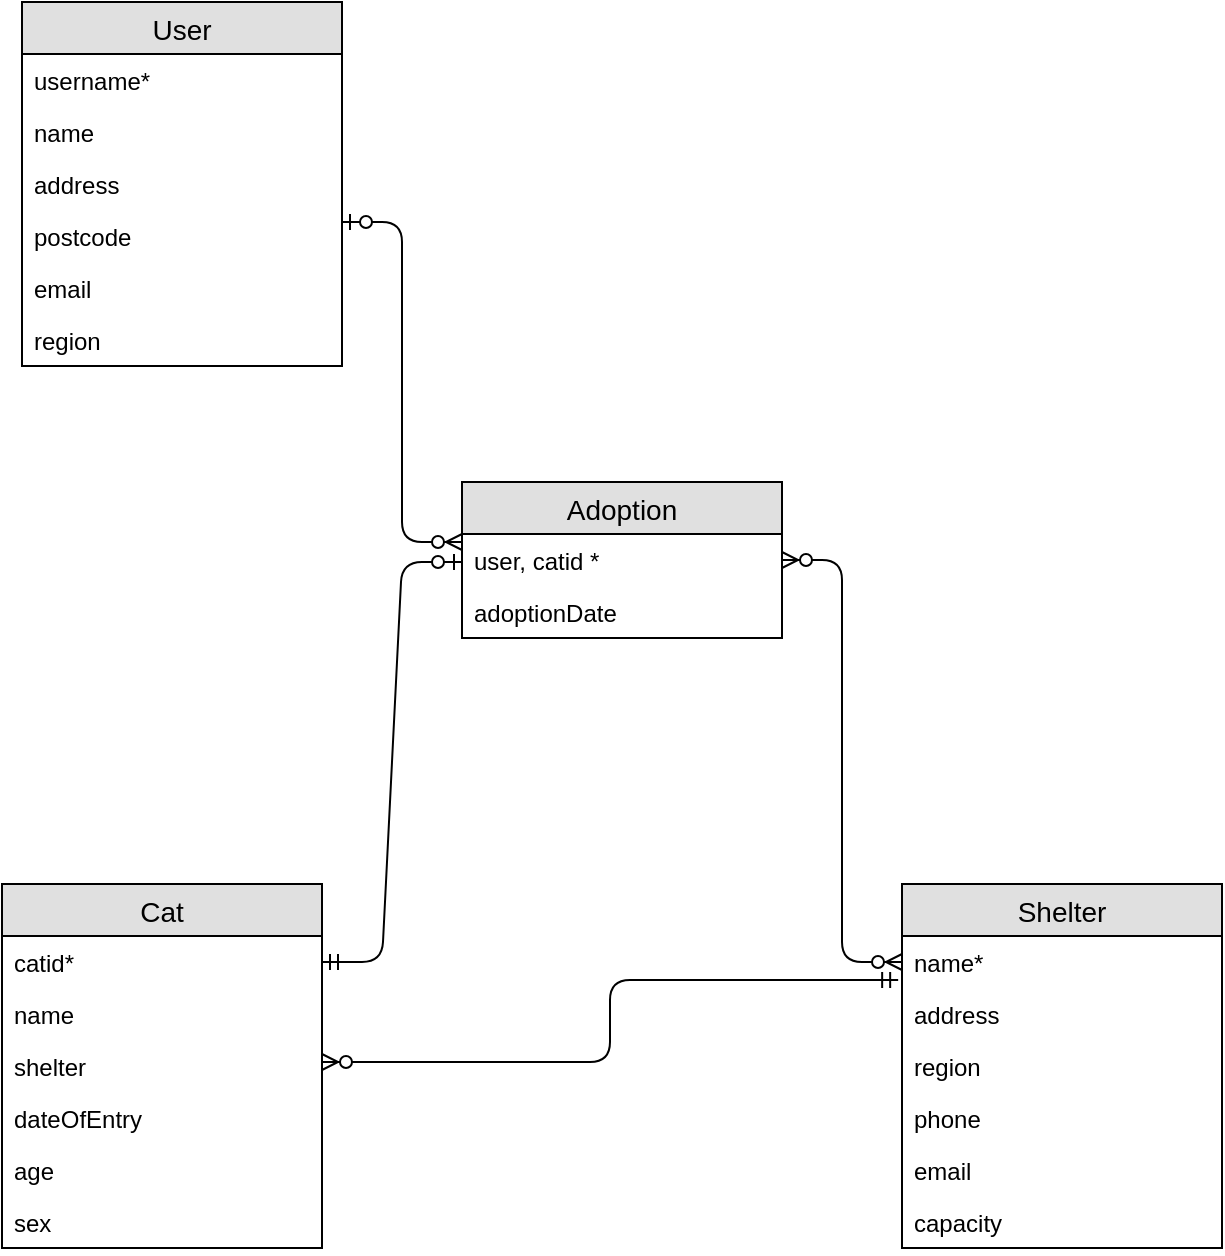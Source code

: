<mxfile version="12.8.6" type="github">
  <diagram id="xrhlKquxtR-U43c1odjj" name="Page-1">
    <mxGraphModel dx="702" dy="876" grid="1" gridSize="10" guides="1" tooltips="1" connect="1" arrows="1" fold="1" page="1" pageScale="1" pageWidth="827" pageHeight="1169" math="0" shadow="0">
      <root>
        <mxCell id="0" />
        <mxCell id="1" parent="0" />
        <mxCell id="TkLivdmg_BnYYCoc3jSl-37" value="" style="edgeStyle=entityRelationEdgeStyle;fontSize=12;html=1;endArrow=ERzeroToOne;exitX=1;exitY=0.5;exitDx=0;exitDy=0;endFill=1;startArrow=ERmandOne;startFill=0;" edge="1" parent="1" source="TkLivdmg_BnYYCoc3jSl-7">
          <mxGeometry width="100" height="100" relative="1" as="geometry">
            <mxPoint x="250" y="460" as="sourcePoint" />
            <mxPoint x="350" y="360" as="targetPoint" />
          </mxGeometry>
        </mxCell>
        <mxCell id="VOPWybmFJ7dZ2A8NzX3W-1" value="User" style="swimlane;fontStyle=0;childLayout=stackLayout;horizontal=1;startSize=26;fillColor=#e0e0e0;horizontalStack=0;resizeParent=1;resizeParentMax=0;resizeLast=0;collapsible=1;marginBottom=0;swimlaneFillColor=#ffffff;align=center;fontSize=14;" parent="1" vertex="1">
          <mxGeometry x="130" y="80" width="160" height="182" as="geometry" />
        </mxCell>
        <mxCell id="VOPWybmFJ7dZ2A8NzX3W-2" value="username*&#xa;" style="text;strokeColor=none;fillColor=none;spacingLeft=4;spacingRight=4;overflow=hidden;rotatable=0;points=[[0,0.5],[1,0.5]];portConstraint=eastwest;fontSize=12;" parent="VOPWybmFJ7dZ2A8NzX3W-1" vertex="1">
          <mxGeometry y="26" width="160" height="26" as="geometry" />
        </mxCell>
        <mxCell id="VOPWybmFJ7dZ2A8NzX3W-3" value="name" style="text;strokeColor=none;fillColor=none;spacingLeft=4;spacingRight=4;overflow=hidden;rotatable=0;points=[[0,0.5],[1,0.5]];portConstraint=eastwest;fontSize=12;" parent="VOPWybmFJ7dZ2A8NzX3W-1" vertex="1">
          <mxGeometry y="52" width="160" height="26" as="geometry" />
        </mxCell>
        <mxCell id="TkLivdmg_BnYYCoc3jSl-18" value="address" style="text;strokeColor=none;fillColor=none;spacingLeft=4;spacingRight=4;overflow=hidden;rotatable=0;points=[[0,0.5],[1,0.5]];portConstraint=eastwest;fontSize=12;" vertex="1" parent="VOPWybmFJ7dZ2A8NzX3W-1">
          <mxGeometry y="78" width="160" height="26" as="geometry" />
        </mxCell>
        <mxCell id="TkLivdmg_BnYYCoc3jSl-19" value="postcode" style="text;strokeColor=none;fillColor=none;spacingLeft=4;spacingRight=4;overflow=hidden;rotatable=0;points=[[0,0.5],[1,0.5]];portConstraint=eastwest;fontSize=12;" vertex="1" parent="VOPWybmFJ7dZ2A8NzX3W-1">
          <mxGeometry y="104" width="160" height="26" as="geometry" />
        </mxCell>
        <mxCell id="TkLivdmg_BnYYCoc3jSl-20" value="email" style="text;strokeColor=none;fillColor=none;spacingLeft=4;spacingRight=4;overflow=hidden;rotatable=0;points=[[0,0.5],[1,0.5]];portConstraint=eastwest;fontSize=12;" vertex="1" parent="VOPWybmFJ7dZ2A8NzX3W-1">
          <mxGeometry y="130" width="160" height="26" as="geometry" />
        </mxCell>
        <mxCell id="VOPWybmFJ7dZ2A8NzX3W-4" value="region" style="text;strokeColor=none;fillColor=none;spacingLeft=4;spacingRight=4;overflow=hidden;rotatable=0;points=[[0,0.5],[1,0.5]];portConstraint=eastwest;fontSize=12;" parent="VOPWybmFJ7dZ2A8NzX3W-1" vertex="1">
          <mxGeometry y="156" width="160" height="26" as="geometry" />
        </mxCell>
        <mxCell id="TkLivdmg_BnYYCoc3jSl-22" value="Shelter" style="swimlane;fontStyle=0;childLayout=stackLayout;horizontal=1;startSize=26;fillColor=#e0e0e0;horizontalStack=0;resizeParent=1;resizeParentMax=0;resizeLast=0;collapsible=1;marginBottom=0;swimlaneFillColor=#ffffff;align=center;fontSize=14;" vertex="1" parent="1">
          <mxGeometry x="570" y="521" width="160" height="182" as="geometry" />
        </mxCell>
        <mxCell id="TkLivdmg_BnYYCoc3jSl-24" value="name*" style="text;strokeColor=none;fillColor=none;spacingLeft=4;spacingRight=4;overflow=hidden;rotatable=0;points=[[0,0.5],[1,0.5]];portConstraint=eastwest;fontSize=12;" vertex="1" parent="TkLivdmg_BnYYCoc3jSl-22">
          <mxGeometry y="26" width="160" height="26" as="geometry" />
        </mxCell>
        <mxCell id="TkLivdmg_BnYYCoc3jSl-25" value="address" style="text;strokeColor=none;fillColor=none;spacingLeft=4;spacingRight=4;overflow=hidden;rotatable=0;points=[[0,0.5],[1,0.5]];portConstraint=eastwest;fontSize=12;" vertex="1" parent="TkLivdmg_BnYYCoc3jSl-22">
          <mxGeometry y="52" width="160" height="26" as="geometry" />
        </mxCell>
        <mxCell id="TkLivdmg_BnYYCoc3jSl-26" value="region" style="text;strokeColor=none;fillColor=none;spacingLeft=4;spacingRight=4;overflow=hidden;rotatable=0;points=[[0,0.5],[1,0.5]];portConstraint=eastwest;fontSize=12;" vertex="1" parent="TkLivdmg_BnYYCoc3jSl-22">
          <mxGeometry y="78" width="160" height="26" as="geometry" />
        </mxCell>
        <mxCell id="TkLivdmg_BnYYCoc3jSl-27" value="phone" style="text;strokeColor=none;fillColor=none;spacingLeft=4;spacingRight=4;overflow=hidden;rotatable=0;points=[[0,0.5],[1,0.5]];portConstraint=eastwest;fontSize=12;" vertex="1" parent="TkLivdmg_BnYYCoc3jSl-22">
          <mxGeometry y="104" width="160" height="26" as="geometry" />
        </mxCell>
        <mxCell id="TkLivdmg_BnYYCoc3jSl-28" value="email" style="text;strokeColor=none;fillColor=none;spacingLeft=4;spacingRight=4;overflow=hidden;rotatable=0;points=[[0,0.5],[1,0.5]];portConstraint=eastwest;fontSize=12;" vertex="1" parent="TkLivdmg_BnYYCoc3jSl-22">
          <mxGeometry y="130" width="160" height="26" as="geometry" />
        </mxCell>
        <mxCell id="TkLivdmg_BnYYCoc3jSl-29" value="capacity" style="text;strokeColor=none;fillColor=none;spacingLeft=4;spacingRight=4;overflow=hidden;rotatable=0;points=[[0,0.5],[1,0.5]];portConstraint=eastwest;fontSize=12;" vertex="1" parent="TkLivdmg_BnYYCoc3jSl-22">
          <mxGeometry y="156" width="160" height="26" as="geometry" />
        </mxCell>
        <mxCell id="TkLivdmg_BnYYCoc3jSl-6" value="Cat" style="swimlane;fontStyle=0;childLayout=stackLayout;horizontal=1;startSize=26;fillColor=#e0e0e0;horizontalStack=0;resizeParent=1;resizeParentMax=0;resizeLast=0;collapsible=1;marginBottom=0;swimlaneFillColor=#ffffff;align=center;fontSize=14;" vertex="1" parent="1">
          <mxGeometry x="120" y="521" width="160" height="182" as="geometry" />
        </mxCell>
        <mxCell id="TkLivdmg_BnYYCoc3jSl-7" value="catid*" style="text;strokeColor=none;fillColor=none;spacingLeft=4;spacingRight=4;overflow=hidden;rotatable=0;points=[[0,0.5],[1,0.5]];portConstraint=eastwest;fontSize=12;" vertex="1" parent="TkLivdmg_BnYYCoc3jSl-6">
          <mxGeometry y="26" width="160" height="26" as="geometry" />
        </mxCell>
        <mxCell id="TkLivdmg_BnYYCoc3jSl-8" value="name" style="text;strokeColor=none;fillColor=none;spacingLeft=4;spacingRight=4;overflow=hidden;rotatable=0;points=[[0,0.5],[1,0.5]];portConstraint=eastwest;fontSize=12;" vertex="1" parent="TkLivdmg_BnYYCoc3jSl-6">
          <mxGeometry y="52" width="160" height="26" as="geometry" />
        </mxCell>
        <mxCell id="TkLivdmg_BnYYCoc3jSl-32" value="shelter" style="text;strokeColor=none;fillColor=none;spacingLeft=4;spacingRight=4;overflow=hidden;rotatable=0;points=[[0,0.5],[1,0.5]];portConstraint=eastwest;fontSize=12;" vertex="1" parent="TkLivdmg_BnYYCoc3jSl-6">
          <mxGeometry y="78" width="160" height="26" as="geometry" />
        </mxCell>
        <mxCell id="TkLivdmg_BnYYCoc3jSl-33" value="dateOfEntry" style="text;strokeColor=none;fillColor=none;spacingLeft=4;spacingRight=4;overflow=hidden;rotatable=0;points=[[0,0.5],[1,0.5]];portConstraint=eastwest;fontSize=12;" vertex="1" parent="TkLivdmg_BnYYCoc3jSl-6">
          <mxGeometry y="104" width="160" height="26" as="geometry" />
        </mxCell>
        <mxCell id="TkLivdmg_BnYYCoc3jSl-35" value="age" style="text;strokeColor=none;fillColor=none;spacingLeft=4;spacingRight=4;overflow=hidden;rotatable=0;points=[[0,0.5],[1,0.5]];portConstraint=eastwest;fontSize=12;" vertex="1" parent="TkLivdmg_BnYYCoc3jSl-6">
          <mxGeometry y="130" width="160" height="26" as="geometry" />
        </mxCell>
        <mxCell id="TkLivdmg_BnYYCoc3jSl-34" value="sex" style="text;strokeColor=none;fillColor=none;spacingLeft=4;spacingRight=4;overflow=hidden;rotatable=0;points=[[0,0.5],[1,0.5]];portConstraint=eastwest;fontSize=12;" vertex="1" parent="TkLivdmg_BnYYCoc3jSl-6">
          <mxGeometry y="156" width="160" height="26" as="geometry" />
        </mxCell>
        <mxCell id="TkLivdmg_BnYYCoc3jSl-2" value="Adoption" style="swimlane;fontStyle=0;childLayout=stackLayout;horizontal=1;startSize=26;fillColor=#e0e0e0;horizontalStack=0;resizeParent=1;resizeParentMax=0;resizeLast=0;collapsible=1;marginBottom=0;swimlaneFillColor=#ffffff;align=center;fontSize=14;" vertex="1" parent="1">
          <mxGeometry x="350" y="320" width="160" height="78" as="geometry" />
        </mxCell>
        <mxCell id="TkLivdmg_BnYYCoc3jSl-3" value="user, catid *" style="text;strokeColor=none;fillColor=none;spacingLeft=4;spacingRight=4;overflow=hidden;rotatable=0;points=[[0,0.5],[1,0.5]];portConstraint=eastwest;fontSize=12;" vertex="1" parent="TkLivdmg_BnYYCoc3jSl-2">
          <mxGeometry y="26" width="160" height="26" as="geometry" />
        </mxCell>
        <mxCell id="TkLivdmg_BnYYCoc3jSl-30" value="adoptionDate" style="text;strokeColor=none;fillColor=none;spacingLeft=4;spacingRight=4;overflow=hidden;rotatable=0;points=[[0,0.5],[1,0.5]];portConstraint=eastwest;fontSize=12;" vertex="1" parent="TkLivdmg_BnYYCoc3jSl-2">
          <mxGeometry y="52" width="160" height="26" as="geometry" />
        </mxCell>
        <mxCell id="TkLivdmg_BnYYCoc3jSl-38" value="" style="fontSize=12;html=1;endArrow=ERzeroToMany;endFill=1;startArrow=ERzeroToMany;edgeStyle=elbowEdgeStyle;exitX=0;exitY=0.5;exitDx=0;exitDy=0;entryX=1;entryY=0.5;entryDx=0;entryDy=0;" edge="1" parent="1" source="TkLivdmg_BnYYCoc3jSl-24" target="TkLivdmg_BnYYCoc3jSl-3">
          <mxGeometry width="100" height="100" relative="1" as="geometry">
            <mxPoint x="590" y="480" as="sourcePoint" />
            <mxPoint x="590" y="350" as="targetPoint" />
            <Array as="points">
              <mxPoint x="540" y="450" />
            </Array>
          </mxGeometry>
        </mxCell>
        <mxCell id="TkLivdmg_BnYYCoc3jSl-39" value="" style="edgeStyle=entityRelationEdgeStyle;fontSize=12;html=1;endArrow=ERzeroToMany;startArrow=ERzeroToOne;" edge="1" parent="1">
          <mxGeometry width="100" height="100" relative="1" as="geometry">
            <mxPoint x="290" y="190" as="sourcePoint" />
            <mxPoint x="350" y="350" as="targetPoint" />
          </mxGeometry>
        </mxCell>
        <mxCell id="TkLivdmg_BnYYCoc3jSl-40" value="" style="edgeStyle=elbowEdgeStyle;fontSize=12;html=1;endArrow=ERzeroToMany;startArrow=ERmandOne;exitX=-0.012;exitY=0.846;exitDx=0;exitDy=0;exitPerimeter=0;" edge="1" parent="1" source="TkLivdmg_BnYYCoc3jSl-24">
          <mxGeometry width="100" height="100" relative="1" as="geometry">
            <mxPoint x="390" y="682" as="sourcePoint" />
            <mxPoint x="280" y="610" as="targetPoint" />
          </mxGeometry>
        </mxCell>
      </root>
    </mxGraphModel>
  </diagram>
</mxfile>
